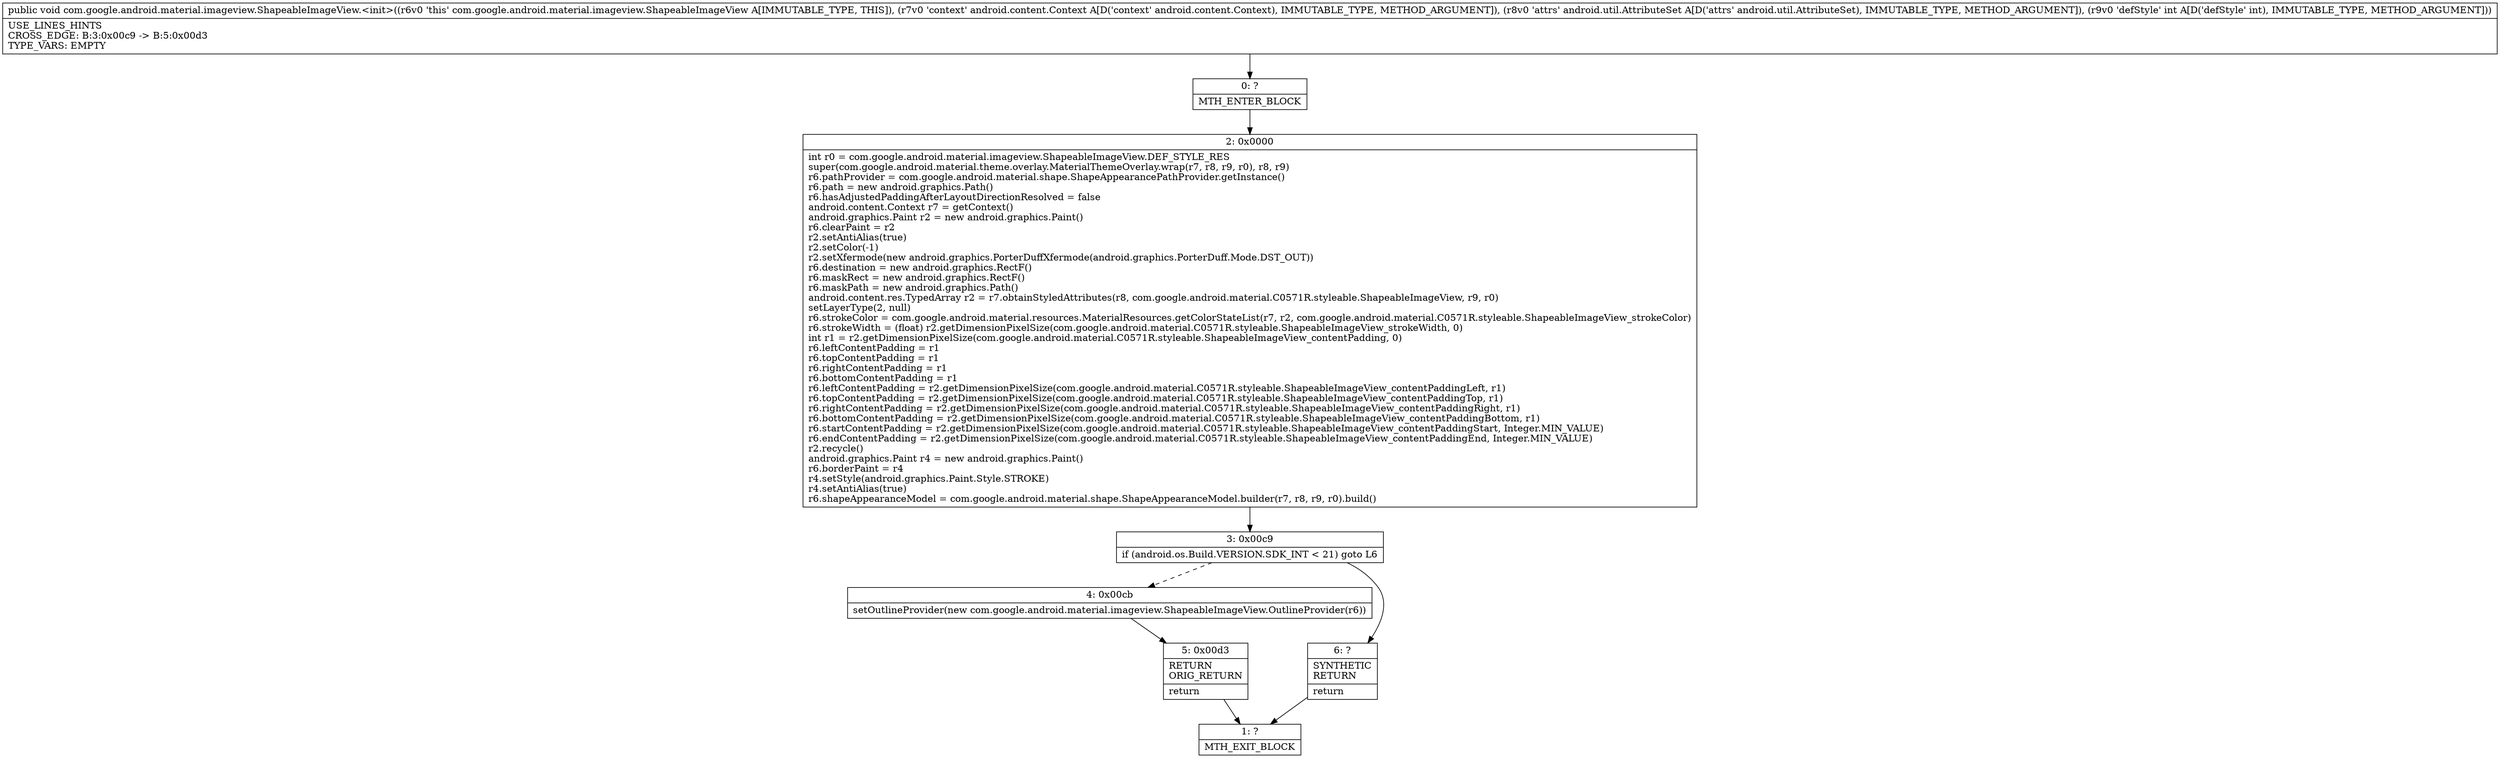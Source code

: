 digraph "CFG forcom.google.android.material.imageview.ShapeableImageView.\<init\>(Landroid\/content\/Context;Landroid\/util\/AttributeSet;I)V" {
Node_0 [shape=record,label="{0\:\ ?|MTH_ENTER_BLOCK\l}"];
Node_2 [shape=record,label="{2\:\ 0x0000|int r0 = com.google.android.material.imageview.ShapeableImageView.DEF_STYLE_RES\lsuper(com.google.android.material.theme.overlay.MaterialThemeOverlay.wrap(r7, r8, r9, r0), r8, r9)\lr6.pathProvider = com.google.android.material.shape.ShapeAppearancePathProvider.getInstance()\lr6.path = new android.graphics.Path()\lr6.hasAdjustedPaddingAfterLayoutDirectionResolved = false\landroid.content.Context r7 = getContext()\landroid.graphics.Paint r2 = new android.graphics.Paint()\lr6.clearPaint = r2\lr2.setAntiAlias(true)\lr2.setColor(\-1)\lr2.setXfermode(new android.graphics.PorterDuffXfermode(android.graphics.PorterDuff.Mode.DST_OUT))\lr6.destination = new android.graphics.RectF()\lr6.maskRect = new android.graphics.RectF()\lr6.maskPath = new android.graphics.Path()\landroid.content.res.TypedArray r2 = r7.obtainStyledAttributes(r8, com.google.android.material.C0571R.styleable.ShapeableImageView, r9, r0)\lsetLayerType(2, null)\lr6.strokeColor = com.google.android.material.resources.MaterialResources.getColorStateList(r7, r2, com.google.android.material.C0571R.styleable.ShapeableImageView_strokeColor)\lr6.strokeWidth = (float) r2.getDimensionPixelSize(com.google.android.material.C0571R.styleable.ShapeableImageView_strokeWidth, 0)\lint r1 = r2.getDimensionPixelSize(com.google.android.material.C0571R.styleable.ShapeableImageView_contentPadding, 0)\lr6.leftContentPadding = r1\lr6.topContentPadding = r1\lr6.rightContentPadding = r1\lr6.bottomContentPadding = r1\lr6.leftContentPadding = r2.getDimensionPixelSize(com.google.android.material.C0571R.styleable.ShapeableImageView_contentPaddingLeft, r1)\lr6.topContentPadding = r2.getDimensionPixelSize(com.google.android.material.C0571R.styleable.ShapeableImageView_contentPaddingTop, r1)\lr6.rightContentPadding = r2.getDimensionPixelSize(com.google.android.material.C0571R.styleable.ShapeableImageView_contentPaddingRight, r1)\lr6.bottomContentPadding = r2.getDimensionPixelSize(com.google.android.material.C0571R.styleable.ShapeableImageView_contentPaddingBottom, r1)\lr6.startContentPadding = r2.getDimensionPixelSize(com.google.android.material.C0571R.styleable.ShapeableImageView_contentPaddingStart, Integer.MIN_VALUE)\lr6.endContentPadding = r2.getDimensionPixelSize(com.google.android.material.C0571R.styleable.ShapeableImageView_contentPaddingEnd, Integer.MIN_VALUE)\lr2.recycle()\landroid.graphics.Paint r4 = new android.graphics.Paint()\lr6.borderPaint = r4\lr4.setStyle(android.graphics.Paint.Style.STROKE)\lr4.setAntiAlias(true)\lr6.shapeAppearanceModel = com.google.android.material.shape.ShapeAppearanceModel.builder(r7, r8, r9, r0).build()\l}"];
Node_3 [shape=record,label="{3\:\ 0x00c9|if (android.os.Build.VERSION.SDK_INT \< 21) goto L6\l}"];
Node_4 [shape=record,label="{4\:\ 0x00cb|setOutlineProvider(new com.google.android.material.imageview.ShapeableImageView.OutlineProvider(r6))\l}"];
Node_5 [shape=record,label="{5\:\ 0x00d3|RETURN\lORIG_RETURN\l|return\l}"];
Node_1 [shape=record,label="{1\:\ ?|MTH_EXIT_BLOCK\l}"];
Node_6 [shape=record,label="{6\:\ ?|SYNTHETIC\lRETURN\l|return\l}"];
MethodNode[shape=record,label="{public void com.google.android.material.imageview.ShapeableImageView.\<init\>((r6v0 'this' com.google.android.material.imageview.ShapeableImageView A[IMMUTABLE_TYPE, THIS]), (r7v0 'context' android.content.Context A[D('context' android.content.Context), IMMUTABLE_TYPE, METHOD_ARGUMENT]), (r8v0 'attrs' android.util.AttributeSet A[D('attrs' android.util.AttributeSet), IMMUTABLE_TYPE, METHOD_ARGUMENT]), (r9v0 'defStyle' int A[D('defStyle' int), IMMUTABLE_TYPE, METHOD_ARGUMENT]))  | USE_LINES_HINTS\lCROSS_EDGE: B:3:0x00c9 \-\> B:5:0x00d3\lTYPE_VARS: EMPTY\l}"];
MethodNode -> Node_0;Node_0 -> Node_2;
Node_2 -> Node_3;
Node_3 -> Node_4[style=dashed];
Node_3 -> Node_6;
Node_4 -> Node_5;
Node_5 -> Node_1;
Node_6 -> Node_1;
}

